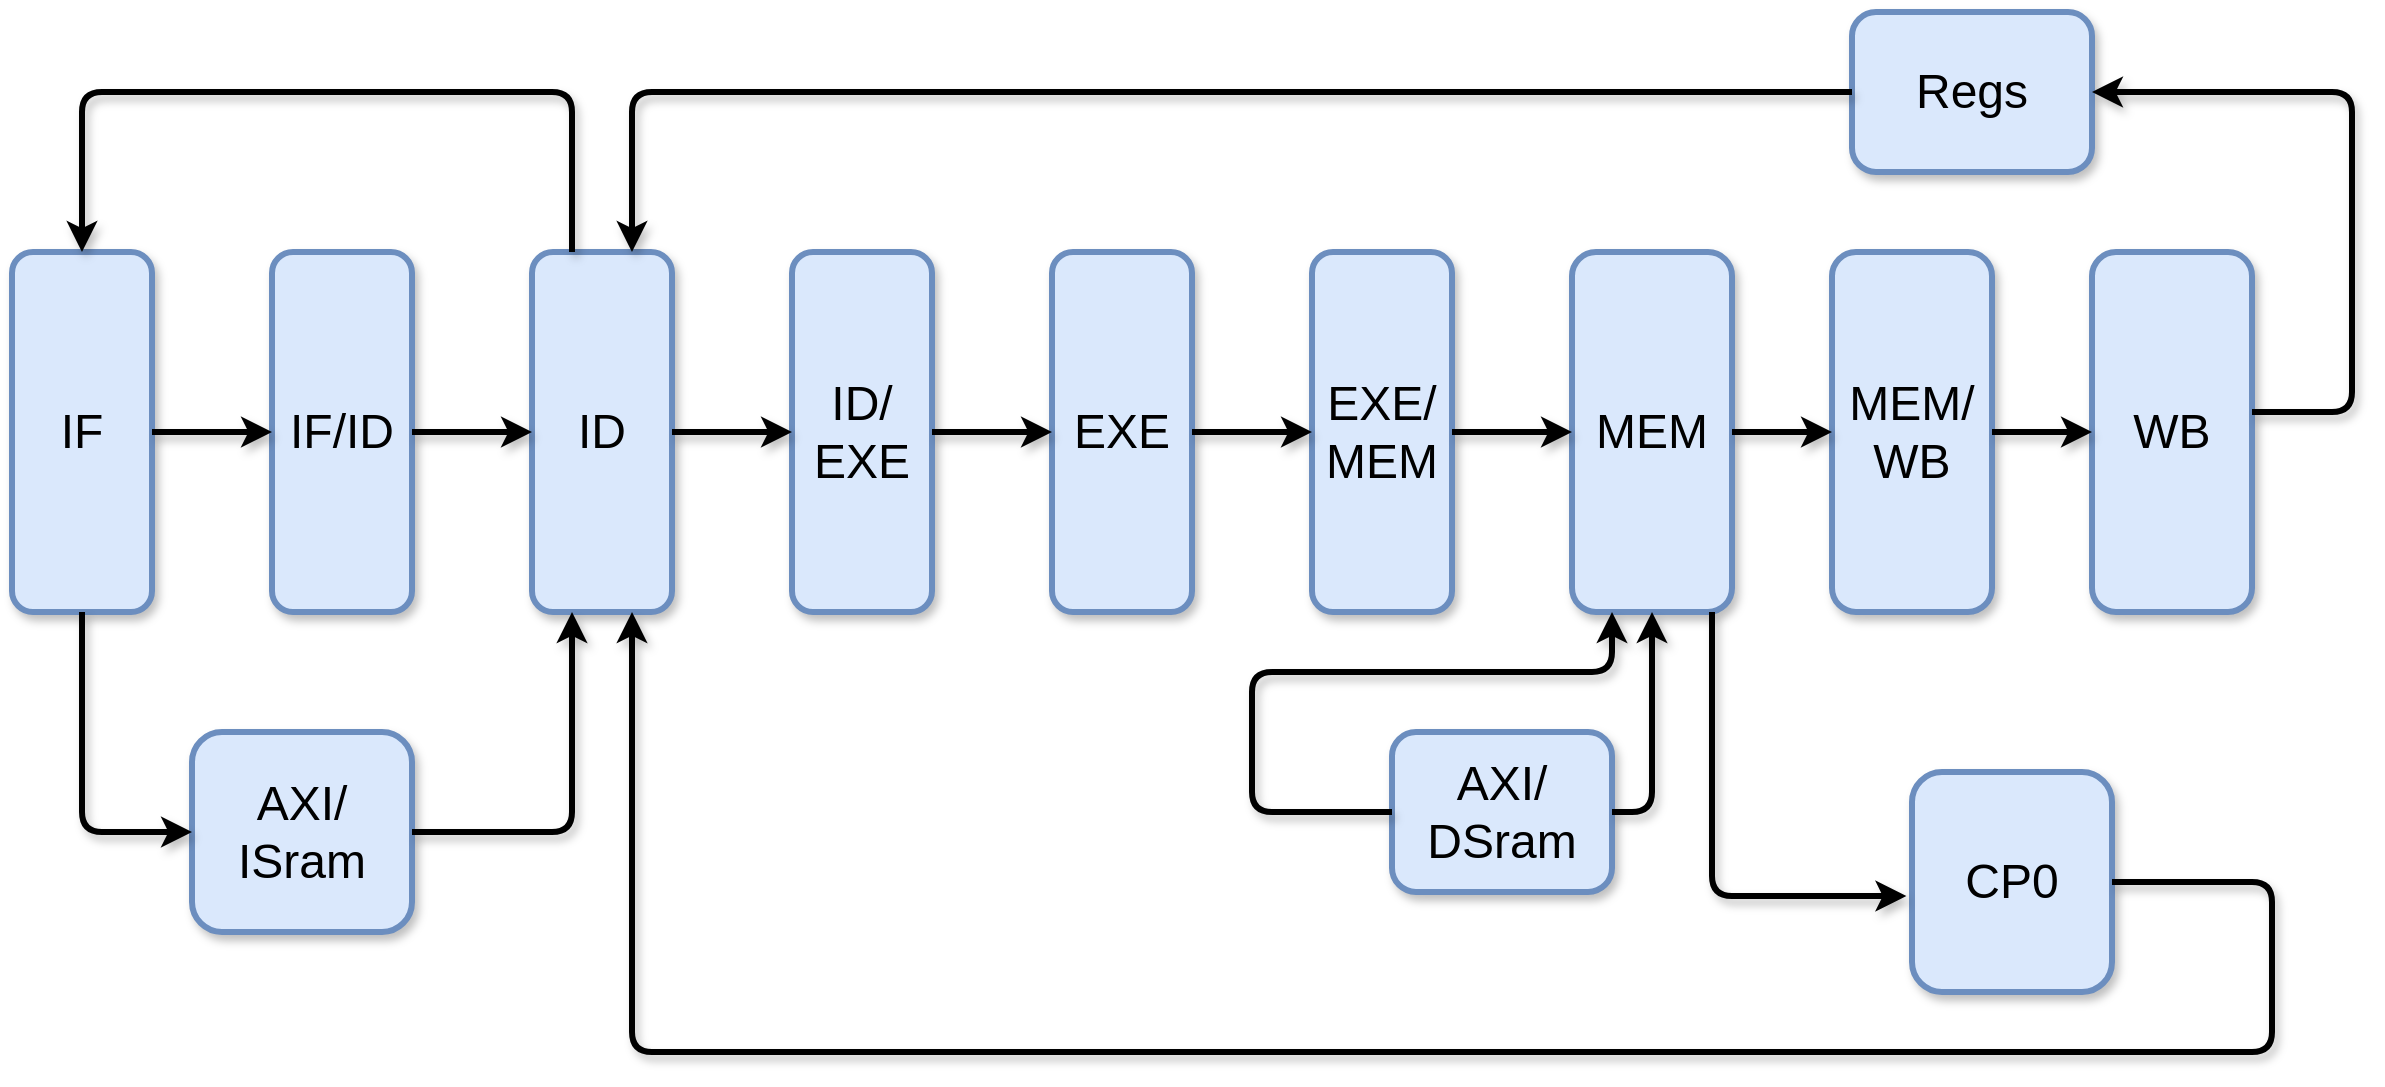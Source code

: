 <mxfile version="15.7.3" type="device"><diagram id="BhSahK2kMbzwgDS_Nw_q" name="第 1 页"><mxGraphModel dx="1955" dy="1348" grid="1" gridSize="10" guides="1" tooltips="1" connect="1" arrows="1" fold="1" page="1" pageScale="1" pageWidth="2339" pageHeight="3300" math="0" shadow="0"><root><mxCell id="0"/><mxCell id="1" parent="0"/><mxCell id="Docsmj6L-tVBebCi6Qbx-1" value="&lt;font style=&quot;font-size: 24px&quot;&gt;IF&lt;/font&gt;" style="whiteSpace=wrap;html=1;rounded=1;fillColor=#dae8fc;strokeColor=#6c8ebf;strokeWidth=3;shadow=1;sketch=0;" parent="1" vertex="1"><mxGeometry x="162" y="191" width="70" height="180" as="geometry"/></mxCell><mxCell id="Docsmj6L-tVBebCi6Qbx-2" value="&lt;font style=&quot;font-size: 24px&quot;&gt;IF/ID&lt;/font&gt;" style="whiteSpace=wrap;html=1;rounded=1;fillColor=#dae8fc;strokeColor=#6c8ebf;strokeWidth=3;shadow=1;sketch=0;" parent="1" vertex="1"><mxGeometry x="292" y="191" width="70" height="180" as="geometry"/></mxCell><mxCell id="Docsmj6L-tVBebCi6Qbx-3" value="" style="endArrow=classic;html=1;entryX=0;entryY=0.5;entryDx=0;entryDy=0;strokeWidth=3;shadow=1;sketch=0;" parent="1" target="Docsmj6L-tVBebCi6Qbx-2" edge="1"><mxGeometry width="50" height="50" relative="1" as="geometry"><mxPoint x="232" y="281" as="sourcePoint"/><mxPoint x="282" y="241" as="targetPoint"/></mxGeometry></mxCell><mxCell id="Docsmj6L-tVBebCi6Qbx-4" value="&lt;font style=&quot;font-size: 24px&quot;&gt;ID&lt;/font&gt;" style="whiteSpace=wrap;html=1;rounded=1;fillColor=#dae8fc;strokeColor=#6c8ebf;strokeWidth=3;shadow=1;sketch=0;" parent="1" vertex="1"><mxGeometry x="422" y="191" width="70" height="180" as="geometry"/></mxCell><mxCell id="Docsmj6L-tVBebCi6Qbx-5" value="" style="endArrow=classic;html=1;exitX=1;exitY=0.5;exitDx=0;exitDy=0;entryX=0;entryY=0.5;entryDx=0;entryDy=0;strokeWidth=3;shadow=1;sketch=0;" parent="1" source="Docsmj6L-tVBebCi6Qbx-2" target="Docsmj6L-tVBebCi6Qbx-4" edge="1"><mxGeometry width="50" height="50" relative="1" as="geometry"><mxPoint x="382" y="301" as="sourcePoint"/><mxPoint x="432" y="251" as="targetPoint"/></mxGeometry></mxCell><mxCell id="Docsmj6L-tVBebCi6Qbx-6" value="&lt;font style=&quot;font-size: 24px&quot;&gt;ID/&lt;br&gt;EXE&lt;/font&gt;" style="whiteSpace=wrap;html=1;rounded=1;fillColor=#dae8fc;strokeColor=#6c8ebf;strokeWidth=3;shadow=1;sketch=0;" parent="1" vertex="1"><mxGeometry x="552" y="191" width="70" height="180" as="geometry"/></mxCell><mxCell id="Docsmj6L-tVBebCi6Qbx-8" value="" style="endArrow=classic;html=1;exitX=1;exitY=0.5;exitDx=0;exitDy=0;entryX=0;entryY=0.5;entryDx=0;entryDy=0;strokeWidth=3;shadow=1;sketch=0;" parent="1" source="Docsmj6L-tVBebCi6Qbx-4" target="Docsmj6L-tVBebCi6Qbx-6" edge="1"><mxGeometry width="50" height="50" relative="1" as="geometry"><mxPoint x="512" y="311" as="sourcePoint"/><mxPoint x="562" y="261" as="targetPoint"/></mxGeometry></mxCell><mxCell id="Docsmj6L-tVBebCi6Qbx-9" value="&lt;font style=&quot;font-size: 24px&quot;&gt;EXE&lt;/font&gt;" style="whiteSpace=wrap;html=1;rounded=1;fillColor=#dae8fc;strokeColor=#6c8ebf;strokeWidth=3;shadow=1;sketch=0;" parent="1" vertex="1"><mxGeometry x="682" y="191" width="70" height="180" as="geometry"/></mxCell><mxCell id="Docsmj6L-tVBebCi6Qbx-10" value="" style="endArrow=classic;html=1;exitX=1;exitY=0.5;exitDx=0;exitDy=0;entryX=0;entryY=0.5;entryDx=0;entryDy=0;strokeWidth=3;shadow=1;sketch=0;" parent="1" source="Docsmj6L-tVBebCi6Qbx-6" target="Docsmj6L-tVBebCi6Qbx-9" edge="1"><mxGeometry width="50" height="50" relative="1" as="geometry"><mxPoint x="672" y="371" as="sourcePoint"/><mxPoint x="722" y="321" as="targetPoint"/></mxGeometry></mxCell><mxCell id="Docsmj6L-tVBebCi6Qbx-11" value="&lt;font style=&quot;font-size: 24px&quot;&gt;EXE/&lt;br&gt;MEM&lt;/font&gt;" style="whiteSpace=wrap;html=1;rounded=1;fillColor=#dae8fc;strokeColor=#6c8ebf;strokeWidth=3;shadow=1;sketch=0;" parent="1" vertex="1"><mxGeometry x="812" y="191" width="70" height="180" as="geometry"/></mxCell><mxCell id="Docsmj6L-tVBebCi6Qbx-12" value="" style="endArrow=classic;html=1;exitX=1;exitY=0.5;exitDx=0;exitDy=0;entryX=0;entryY=0.5;entryDx=0;entryDy=0;strokeWidth=3;shadow=1;sketch=0;" parent="1" source="Docsmj6L-tVBebCi6Qbx-9" target="Docsmj6L-tVBebCi6Qbx-11" edge="1"><mxGeometry width="50" height="50" relative="1" as="geometry"><mxPoint x="782" y="301" as="sourcePoint"/><mxPoint x="832" y="251" as="targetPoint"/></mxGeometry></mxCell><mxCell id="Docsmj6L-tVBebCi6Qbx-13" value="&lt;font style=&quot;font-size: 24px&quot;&gt;MEM&lt;/font&gt;" style="whiteSpace=wrap;html=1;rounded=1;fillColor=#dae8fc;strokeColor=#6c8ebf;strokeWidth=3;shadow=1;sketch=0;" parent="1" vertex="1"><mxGeometry x="942" y="191" width="80" height="180" as="geometry"/></mxCell><mxCell id="Docsmj6L-tVBebCi6Qbx-14" value="" style="endArrow=classic;html=1;exitX=1;exitY=0.5;exitDx=0;exitDy=0;entryX=0;entryY=0.5;entryDx=0;entryDy=0;strokeWidth=3;shadow=1;sketch=0;" parent="1" source="Docsmj6L-tVBebCi6Qbx-11" target="Docsmj6L-tVBebCi6Qbx-13" edge="1"><mxGeometry width="50" height="50" relative="1" as="geometry"><mxPoint x="902" y="291" as="sourcePoint"/><mxPoint x="952" y="241" as="targetPoint"/></mxGeometry></mxCell><mxCell id="Docsmj6L-tVBebCi6Qbx-15" value="&lt;font style=&quot;font-size: 24px&quot;&gt;MEM/&lt;br&gt;WB&lt;/font&gt;" style="whiteSpace=wrap;html=1;rounded=1;fillColor=#dae8fc;strokeColor=#6c8ebf;strokeWidth=3;shadow=1;sketch=0;" parent="1" vertex="1"><mxGeometry x="1072" y="191" width="80" height="180" as="geometry"/></mxCell><mxCell id="Docsmj6L-tVBebCi6Qbx-16" value="" style="endArrow=classic;html=1;exitX=1;exitY=0.5;exitDx=0;exitDy=0;entryX=0;entryY=0.5;entryDx=0;entryDy=0;strokeWidth=3;shadow=1;sketch=0;" parent="1" source="Docsmj6L-tVBebCi6Qbx-13" target="Docsmj6L-tVBebCi6Qbx-15" edge="1"><mxGeometry width="50" height="50" relative="1" as="geometry"><mxPoint x="1052" y="301" as="sourcePoint"/><mxPoint x="1102" y="251" as="targetPoint"/></mxGeometry></mxCell><mxCell id="Docsmj6L-tVBebCi6Qbx-17" value="&lt;font style=&quot;font-size: 24px&quot;&gt;WB&lt;/font&gt;" style="whiteSpace=wrap;html=1;rounded=1;fillColor=#dae8fc;strokeColor=#6c8ebf;strokeWidth=3;shadow=1;sketch=0;" parent="1" vertex="1"><mxGeometry x="1202" y="191" width="80" height="180" as="geometry"/></mxCell><mxCell id="Docsmj6L-tVBebCi6Qbx-18" value="" style="endArrow=classic;html=1;exitX=1;exitY=0.5;exitDx=0;exitDy=0;strokeWidth=3;shadow=1;sketch=0;" parent="1" source="Docsmj6L-tVBebCi6Qbx-15" edge="1"><mxGeometry width="50" height="50" relative="1" as="geometry"><mxPoint x="1182" y="321" as="sourcePoint"/><mxPoint x="1202" y="281" as="targetPoint"/></mxGeometry></mxCell><mxCell id="Docsmj6L-tVBebCi6Qbx-19" value="&lt;font style=&quot;font-size: 24px&quot;&gt;Regs&lt;/font&gt;" style="whiteSpace=wrap;html=1;rounded=1;fillColor=#dae8fc;strokeColor=#6c8ebf;strokeWidth=3;shadow=1;sketch=0;" parent="1" vertex="1"><mxGeometry x="1082" y="71" width="120" height="80" as="geometry"/></mxCell><mxCell id="Docsmj6L-tVBebCi6Qbx-23" value="" style="endArrow=classic;html=1;exitX=0;exitY=0.5;exitDx=0;exitDy=0;edgeStyle=orthogonalEdgeStyle;strokeWidth=3;shadow=1;sketch=0;" parent="1" source="Docsmj6L-tVBebCi6Qbx-19" edge="1"><mxGeometry width="50" height="50" relative="1" as="geometry"><mxPoint x="792" y="121" as="sourcePoint"/><mxPoint x="472" y="191" as="targetPoint"/><Array as="points"><mxPoint x="472" y="111"/><mxPoint x="472" y="191"/></Array></mxGeometry></mxCell><mxCell id="Docsmj6L-tVBebCi6Qbx-24" value="" style="endArrow=classic;html=1;edgeStyle=orthogonalEdgeStyle;entryX=1;entryY=0.5;entryDx=0;entryDy=0;strokeWidth=3;shadow=1;sketch=0;" parent="1" target="Docsmj6L-tVBebCi6Qbx-19" edge="1"><mxGeometry width="50" height="50" relative="1" as="geometry"><mxPoint x="1282" y="271" as="sourcePoint"/><mxPoint x="1382" y="241" as="targetPoint"/><Array as="points"><mxPoint x="1282" y="271"/><mxPoint x="1332" y="271"/><mxPoint x="1332" y="111"/></Array></mxGeometry></mxCell><mxCell id="Docsmj6L-tVBebCi6Qbx-25" value="&lt;font style=&quot;font-size: 24px&quot;&gt;CP0&lt;/font&gt;" style="whiteSpace=wrap;html=1;rounded=1;fillColor=#dae8fc;strokeColor=#6c8ebf;strokeWidth=3;shadow=1;sketch=0;" parent="1" vertex="1"><mxGeometry x="1112" y="451" width="100" height="110" as="geometry"/></mxCell><mxCell id="Docsmj6L-tVBebCi6Qbx-26" value="" style="endArrow=classic;html=1;edgeStyle=orthogonalEdgeStyle;entryX=-0.028;entryY=0.564;entryDx=0;entryDy=0;entryPerimeter=0;strokeWidth=3;shadow=1;sketch=0;" parent="1" target="Docsmj6L-tVBebCi6Qbx-25" edge="1"><mxGeometry width="50" height="50" relative="1" as="geometry"><mxPoint x="1012" y="371" as="sourcePoint"/><mxPoint x="922" y="511" as="targetPoint"/><Array as="points"><mxPoint x="1012" y="371"/><mxPoint x="1012" y="513"/></Array></mxGeometry></mxCell><mxCell id="Docsmj6L-tVBebCi6Qbx-27" value="" style="endArrow=classic;html=1;exitX=1;exitY=0.5;exitDx=0;exitDy=0;edgeStyle=orthogonalEdgeStyle;strokeWidth=3;shadow=1;sketch=0;" parent="1" source="Docsmj6L-tVBebCi6Qbx-25" edge="1"><mxGeometry width="50" height="50" relative="1" as="geometry"><mxPoint x="1242" y="511" as="sourcePoint"/><mxPoint x="472" y="371" as="targetPoint"/><Array as="points"><mxPoint x="1292" y="506"/><mxPoint x="1292" y="591"/><mxPoint x="472" y="591"/><mxPoint x="472" y="371"/></Array></mxGeometry></mxCell><mxCell id="Docsmj6L-tVBebCi6Qbx-28" value="&lt;font style=&quot;font-size: 24px&quot;&gt;AXI/&lt;br&gt;ISram&lt;/font&gt;" style="whiteSpace=wrap;html=1;rounded=1;fillColor=#dae8fc;strokeColor=#6c8ebf;strokeWidth=3;shadow=1;sketch=0;" parent="1" vertex="1"><mxGeometry x="252" y="431" width="110" height="100" as="geometry"/></mxCell><mxCell id="Docsmj6L-tVBebCi6Qbx-29" value="" style="endArrow=classic;html=1;exitX=0.5;exitY=1;exitDx=0;exitDy=0;edgeStyle=orthogonalEdgeStyle;entryX=0;entryY=0.5;entryDx=0;entryDy=0;strokeWidth=3;shadow=1;sketch=0;" parent="1" source="Docsmj6L-tVBebCi6Qbx-1" target="Docsmj6L-tVBebCi6Qbx-28" edge="1"><mxGeometry width="50" height="50" relative="1" as="geometry"><mxPoint x="182" y="501" as="sourcePoint"/><mxPoint x="232" y="451" as="targetPoint"/></mxGeometry></mxCell><mxCell id="Docsmj6L-tVBebCi6Qbx-30" value="" style="endArrow=classic;html=1;exitX=1;exitY=0.5;exitDx=0;exitDy=0;edgeStyle=orthogonalEdgeStyle;strokeWidth=3;shadow=1;sketch=0;" parent="1" source="Docsmj6L-tVBebCi6Qbx-28" edge="1"><mxGeometry width="50" height="50" relative="1" as="geometry"><mxPoint x="422" y="501" as="sourcePoint"/><mxPoint x="442" y="371" as="targetPoint"/><Array as="points"><mxPoint x="442" y="481"/><mxPoint x="442" y="371"/></Array></mxGeometry></mxCell><mxCell id="Docsmj6L-tVBebCi6Qbx-31" value="&lt;font style=&quot;font-size: 24px&quot;&gt;AXI/&lt;br&gt;DSram&lt;/font&gt;" style="whiteSpace=wrap;html=1;rounded=1;fillColor=#dae8fc;strokeColor=#6c8ebf;strokeWidth=3;shadow=1;sketch=0;" parent="1" vertex="1"><mxGeometry x="852" y="431" width="110" height="80" as="geometry"/></mxCell><mxCell id="Docsmj6L-tVBebCi6Qbx-35" value="" style="endArrow=classic;html=1;exitX=1;exitY=0.5;exitDx=0;exitDy=0;edgeStyle=orthogonalEdgeStyle;entryX=0.5;entryY=1;entryDx=0;entryDy=0;strokeWidth=3;shadow=1;sketch=0;" parent="1" source="Docsmj6L-tVBebCi6Qbx-31" target="Docsmj6L-tVBebCi6Qbx-13" edge="1"><mxGeometry width="50" height="50" relative="1" as="geometry"><mxPoint x="1002" y="481" as="sourcePoint"/><mxPoint x="1052" y="431" as="targetPoint"/></mxGeometry></mxCell><mxCell id="Docsmj6L-tVBebCi6Qbx-36" value="" style="endArrow=classic;html=1;exitX=0;exitY=0.5;exitDx=0;exitDy=0;entryX=0.25;entryY=1;entryDx=0;entryDy=0;edgeStyle=orthogonalEdgeStyle;strokeWidth=3;shadow=1;sketch=0;" parent="1" source="Docsmj6L-tVBebCi6Qbx-31" target="Docsmj6L-tVBebCi6Qbx-13" edge="1"><mxGeometry width="50" height="50" relative="1" as="geometry"><mxPoint x="772" y="481" as="sourcePoint"/><mxPoint x="822" y="431" as="targetPoint"/><Array as="points"><mxPoint x="782" y="471"/><mxPoint x="782" y="401"/><mxPoint x="962" y="401"/></Array></mxGeometry></mxCell><mxCell id="Docsmj6L-tVBebCi6Qbx-37" value="" style="endArrow=classic;html=1;entryX=0.5;entryY=0;entryDx=0;entryDy=0;edgeStyle=orthogonalEdgeStyle;strokeWidth=3;shadow=1;sketch=0;" parent="1" target="Docsmj6L-tVBebCi6Qbx-1" edge="1"><mxGeometry width="50" height="50" relative="1" as="geometry"><mxPoint x="442" y="191" as="sourcePoint"/><mxPoint x="452" y="111" as="targetPoint"/><Array as="points"><mxPoint x="442" y="191"/><mxPoint x="442" y="111"/><mxPoint x="197" y="111"/></Array></mxGeometry></mxCell></root></mxGraphModel></diagram></mxfile>